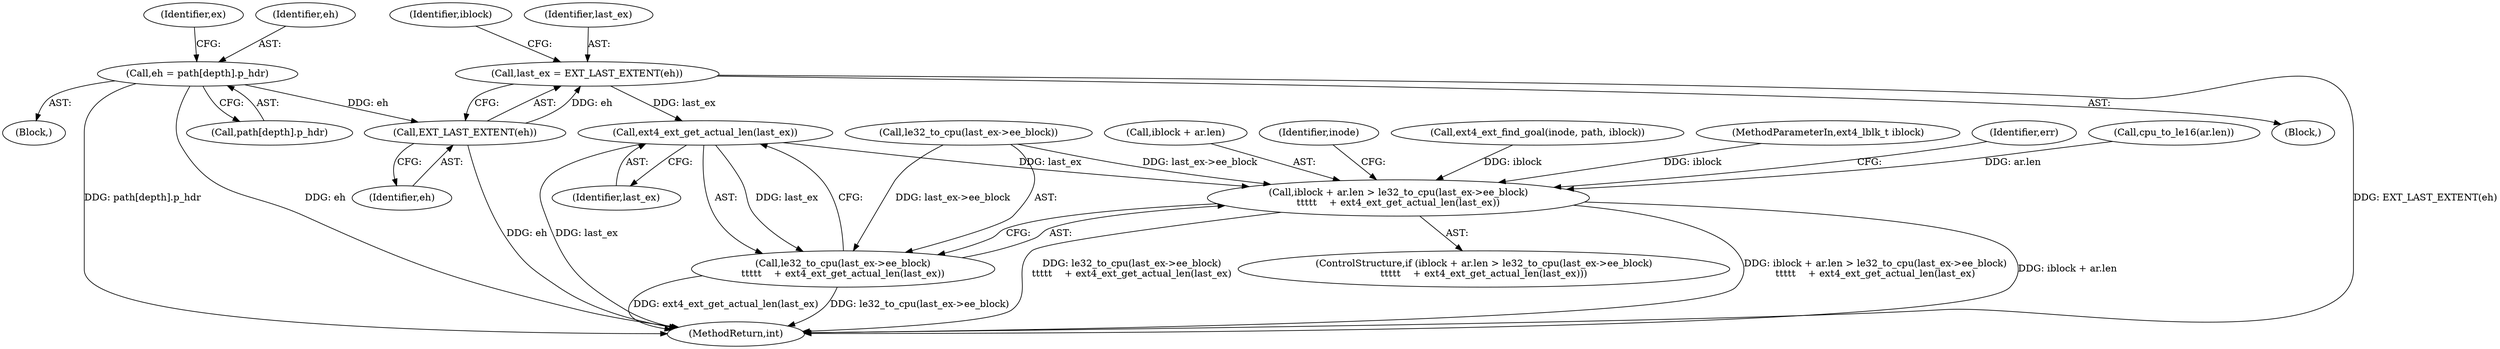 digraph "0_linux_744692dc059845b2a3022119871846e74d4f6e11@pointer" {
"1000590" [label="(Call,last_ex = EXT_LAST_EXTENT(eh))"];
"1000592" [label="(Call,EXT_LAST_EXTENT(eh))"];
"1000283" [label="(Call,eh = path[depth].p_hdr)"];
"1000606" [label="(Call,ext4_ext_get_actual_len(last_ex))"];
"1000595" [label="(Call,iblock + ar.len > le32_to_cpu(last_ex->ee_block)\n\t\t\t\t\t    + ext4_ext_get_actual_len(last_ex))"];
"1000601" [label="(Call,le32_to_cpu(last_ex->ee_block)\n\t\t\t\t\t    + ext4_ext_get_actual_len(last_ex))"];
"1000595" [label="(Call,iblock + ar.len > le32_to_cpu(last_ex->ee_block)\n\t\t\t\t\t    + ext4_ext_get_actual_len(last_ex))"];
"1000611" [label="(Identifier,inode)"];
"1000589" [label="(Block,)"];
"1000601" [label="(Call,le32_to_cpu(last_ex->ee_block)\n\t\t\t\t\t    + ext4_ext_get_actual_len(last_ex))"];
"1000491" [label="(Call,ext4_ext_find_goal(inode, path, iblock))"];
"1000607" [label="(Identifier,last_ex)"];
"1000590" [label="(Call,last_ex = EXT_LAST_EXTENT(eh))"];
"1000606" [label="(Call,ext4_ext_get_actual_len(last_ex))"];
"1000130" [label="(MethodParameterIn,ext4_lblk_t iblock)"];
"1000291" [label="(Identifier,ex)"];
"1000283" [label="(Call,eh = path[depth].p_hdr)"];
"1000602" [label="(Call,le32_to_cpu(last_ex->ee_block))"];
"1000134" [label="(Block,)"];
"1000593" [label="(Identifier,eh)"];
"1000632" [label="(Identifier,err)"];
"1000746" [label="(MethodReturn,int)"];
"1000284" [label="(Identifier,eh)"];
"1000597" [label="(Identifier,iblock)"];
"1000548" [label="(Call,cpu_to_le16(ar.len))"];
"1000285" [label="(Call,path[depth].p_hdr)"];
"1000596" [label="(Call,iblock + ar.len)"];
"1000591" [label="(Identifier,last_ex)"];
"1000594" [label="(ControlStructure,if (iblock + ar.len > le32_to_cpu(last_ex->ee_block)\n\t\t\t\t\t    + ext4_ext_get_actual_len(last_ex)))"];
"1000592" [label="(Call,EXT_LAST_EXTENT(eh))"];
"1000590" -> "1000589"  [label="AST: "];
"1000590" -> "1000592"  [label="CFG: "];
"1000591" -> "1000590"  [label="AST: "];
"1000592" -> "1000590"  [label="AST: "];
"1000597" -> "1000590"  [label="CFG: "];
"1000590" -> "1000746"  [label="DDG: EXT_LAST_EXTENT(eh)"];
"1000592" -> "1000590"  [label="DDG: eh"];
"1000590" -> "1000606"  [label="DDG: last_ex"];
"1000592" -> "1000593"  [label="CFG: "];
"1000593" -> "1000592"  [label="AST: "];
"1000592" -> "1000746"  [label="DDG: eh"];
"1000283" -> "1000592"  [label="DDG: eh"];
"1000283" -> "1000134"  [label="AST: "];
"1000283" -> "1000285"  [label="CFG: "];
"1000284" -> "1000283"  [label="AST: "];
"1000285" -> "1000283"  [label="AST: "];
"1000291" -> "1000283"  [label="CFG: "];
"1000283" -> "1000746"  [label="DDG: path[depth].p_hdr"];
"1000283" -> "1000746"  [label="DDG: eh"];
"1000606" -> "1000601"  [label="AST: "];
"1000606" -> "1000607"  [label="CFG: "];
"1000607" -> "1000606"  [label="AST: "];
"1000601" -> "1000606"  [label="CFG: "];
"1000606" -> "1000746"  [label="DDG: last_ex"];
"1000606" -> "1000595"  [label="DDG: last_ex"];
"1000606" -> "1000601"  [label="DDG: last_ex"];
"1000595" -> "1000594"  [label="AST: "];
"1000595" -> "1000601"  [label="CFG: "];
"1000596" -> "1000595"  [label="AST: "];
"1000601" -> "1000595"  [label="AST: "];
"1000611" -> "1000595"  [label="CFG: "];
"1000632" -> "1000595"  [label="CFG: "];
"1000595" -> "1000746"  [label="DDG: iblock + ar.len > le32_to_cpu(last_ex->ee_block)\n\t\t\t\t\t    + ext4_ext_get_actual_len(last_ex)"];
"1000595" -> "1000746"  [label="DDG: iblock + ar.len"];
"1000595" -> "1000746"  [label="DDG: le32_to_cpu(last_ex->ee_block)\n\t\t\t\t\t    + ext4_ext_get_actual_len(last_ex)"];
"1000130" -> "1000595"  [label="DDG: iblock"];
"1000491" -> "1000595"  [label="DDG: iblock"];
"1000548" -> "1000595"  [label="DDG: ar.len"];
"1000602" -> "1000595"  [label="DDG: last_ex->ee_block"];
"1000602" -> "1000601"  [label="AST: "];
"1000601" -> "1000746"  [label="DDG: le32_to_cpu(last_ex->ee_block)"];
"1000601" -> "1000746"  [label="DDG: ext4_ext_get_actual_len(last_ex)"];
"1000602" -> "1000601"  [label="DDG: last_ex->ee_block"];
}
